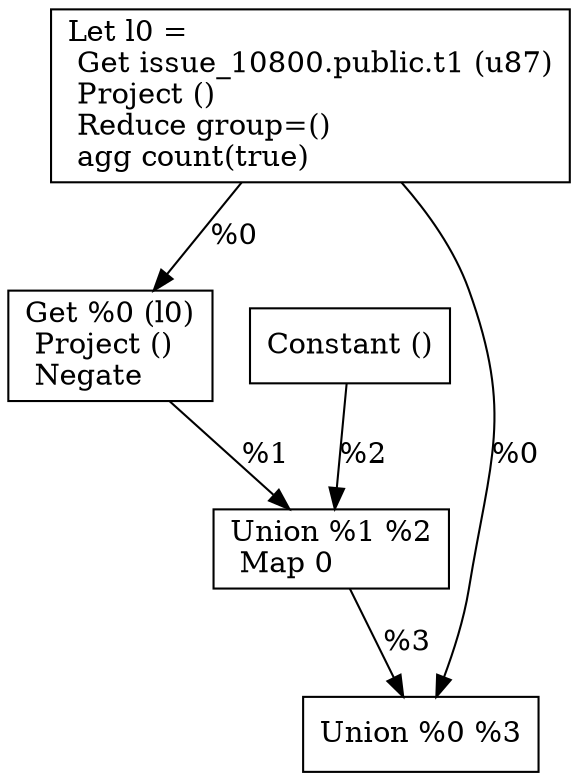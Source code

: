 digraph G {
    node0 [shape = record, label="Let l0 =\l Get issue_10800.public.t1 (u87)\l Project ()\l Reduce group=()\l  agg count(true)\l"]
    node1 [shape = record, label=" Get %0 (l0)\l Project ()\l Negate\l"]
    node2 [shape = record, label=" Constant ()\l"]
    node3 [shape = record, label=" Union %1 %2\l Map 0\l"]
    node4 [shape = record, label=" Union %0 %3\l"]
    node0 -> node4 [label = "%0\l"]
    node1 -> node3 [label = "%1\l"]
    node0 -> node1 [label = "%0\l"]
    node3 -> node4 [label = "%3\l"]
    node2 -> node3 [label = "%2\l"]
}
